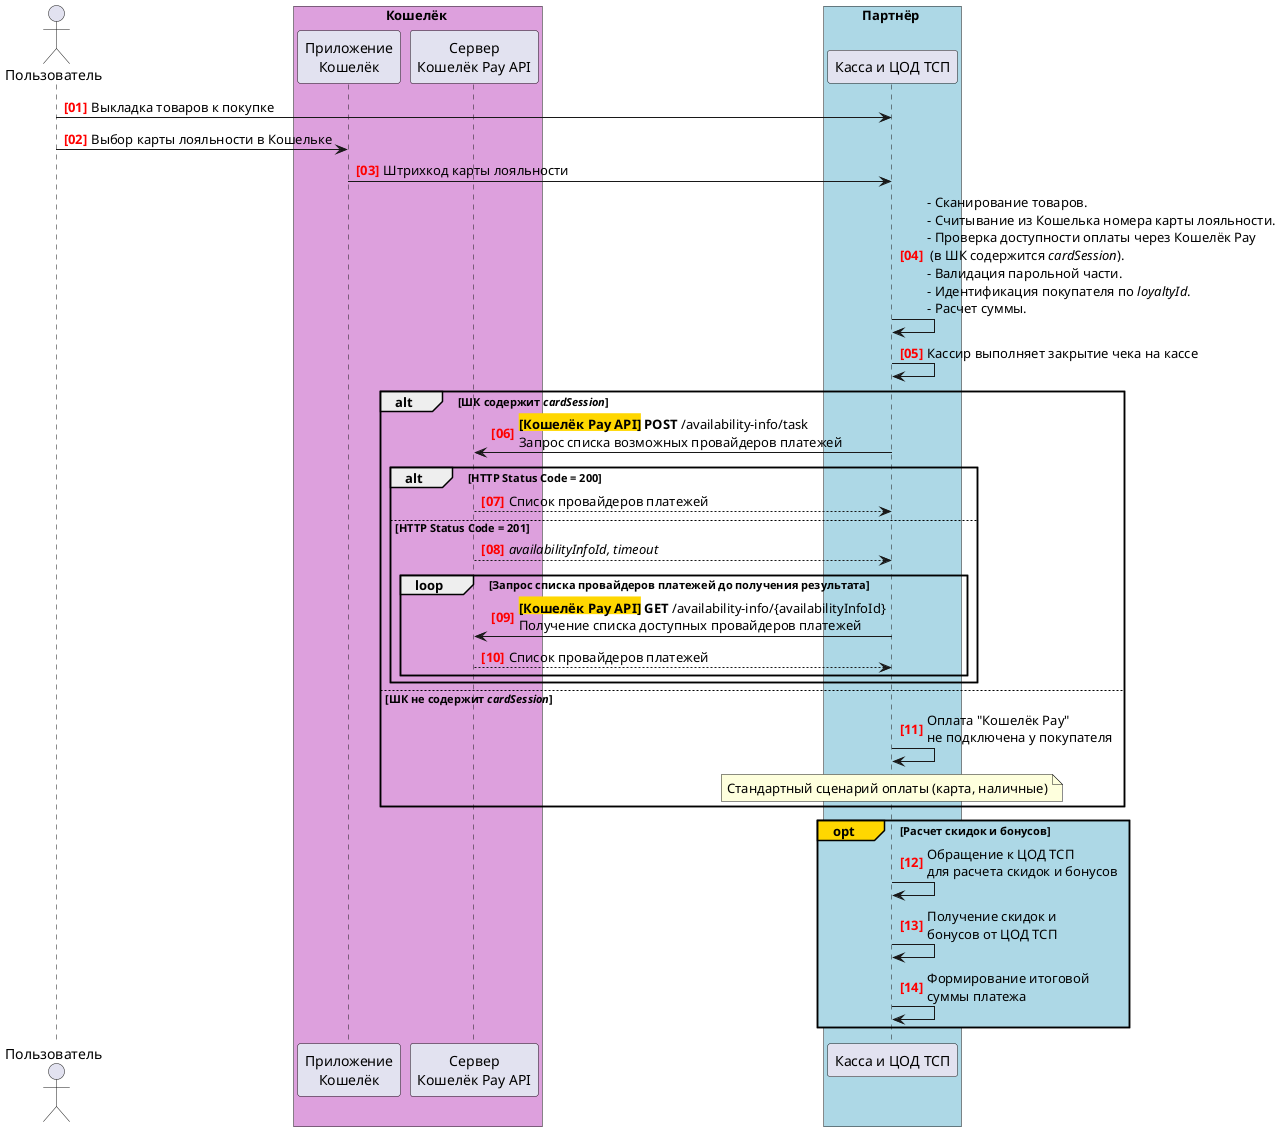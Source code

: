 @startuml pay-api-payment01

autonumber "<font color=red><b>[00]"
actor Пользователь as User
box Кошелёк #plum
	participant "Приложение\nКошелёк" as Wallet
	participant "Сервер\nКошелёк Pay API" as CMPAY 
end box
box Партнёр #lightblue 
	participant "Касса и ЦОД ТСП" as POS
end box

User->POS: Выкладка товаров к покупке
User->Wallet: Выбор карты лояльности в Кошельке
Wallet->POS: Штрихкод карты лояльности
POS->POS: - Сканирование товаров.\n- Считывание из Кошелька номера карты лояльности. \n- Проверка доступности оплаты через Кошелёк Pay\n (в ШК содержится //cardSession//). \n- Валидация парольной части. \n- Идентификация покупателя по //loyaltyId//.\n- Расчет суммы.  

POS->POS: Кассир выполняет закрытие чека на кассе
alt ШК содержит //cardSession//
POS->CMPAY: <back:gold>**[Кошелёк Pay API]**</back> **POST** /availability-info/task\nЗапрос списка возможных провайдеров платежей
alt HTTP Status Code = 200
 CMPAY-->POS: Список провайдеров платежей
else HTTP Status Code = 201
CMPAY-->POS: //availabilityInfoId, timeout//
loop Запрос списка провайдеров платежей до получения результата
POS->CMPAY: <back:gold>**[Кошелёк Pay API]**</back> **GET** /availability-info/{availabilityInfoId}\nПолучение списка доступных провайдеров платежей
CMPAY-->POS: Список провайдеров платежей
end loop

end
else ШК не содержит //cardSession//
POS->POS: Оплата "Кошелёк Pay"\nне подключена у покупателя
note over POS
Стандартный сценарий оплаты (карта, наличные)
end note
end

opt#Gold #LightBlue Расчет скидок и бонусов
POS->POS: Обращение к ЦОД ТСП\nдля расчета скидок и бонусов 
POS->POS: Получение скидок и\nбонусов от ЦОД ТСП
POS->POS: Формирование итоговой\nсуммы платежа
end
  @enduml